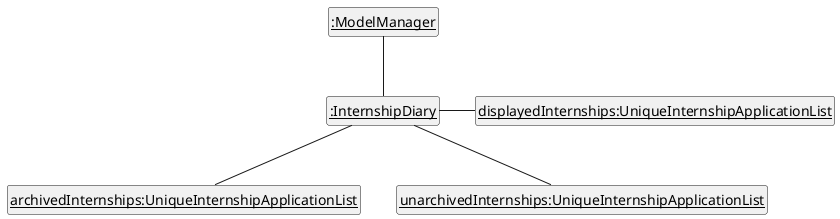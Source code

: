 @startuml

hide circle
hide empty members
skinparam classAttributeIconSize 0

class "<u>:ModelManager" as ModelManager {
}

class "<u>:InternshipDiary" as InternshipDiary {
}

class "<u>displayedInternships:UniqueInternshipApplicationList" as displayedInternships {
}

class "<u>archivedInternships:UniqueInternshipApplicationList" as archivedInternships {
}

class "<u>unarchivedInternships:UniqueInternshipApplicationList" as unarchivedInternships {
}

InternshipDiary -up- ModelManager
InternshipDiary -right- displayedInternships
InternshipDiary -down- archivedInternships
InternshipDiary -down- unarchivedInternships


@enduml
